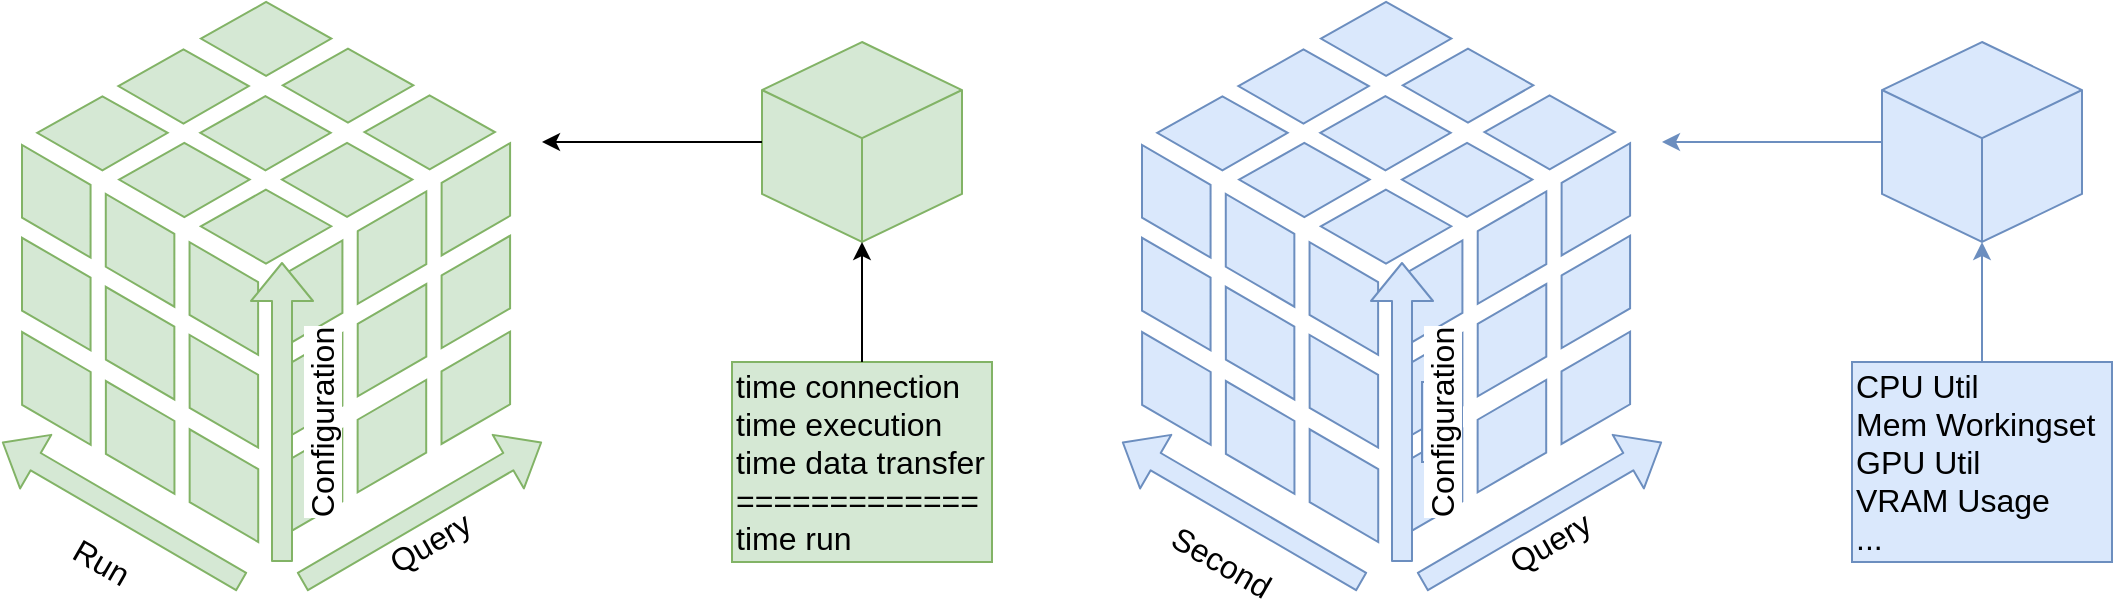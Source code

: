 <mxfile version="13.4.2" type="device"><diagram id="vAkQyuhI3UHBqE7Fu0pr" name="Page-1"><mxGraphModel dx="1038" dy="548" grid="1" gridSize="10" guides="1" tooltips="1" connect="1" arrows="1" fold="1" page="1" pageScale="1" pageWidth="1169" pageHeight="827" math="0" shadow="0"><root><mxCell id="0"/><mxCell id="1" parent="0"/><mxCell id="uSK7w5M0lQOmc59qQv5R-2" value="" style="shadow=0;dashed=0;html=1;strokeColor=#82b366;labelPosition=center;verticalLabelPosition=bottom;verticalAlign=top;outlineConnect=0;align=center;shape=mxgraph.office.databases.database_cube;fillColor=#d5e8d4;" vertex="1" parent="1"><mxGeometry x="20" y="40" width="244.04" height="270" as="geometry"/></mxCell><mxCell id="uSK7w5M0lQOmc59qQv5R-8" value="" style="shape=flexArrow;endArrow=classic;html=1;fillColor=#d5e8d4;strokeColor=#82b366;" edge="1" parent="1"><mxGeometry width="50" height="50" relative="1" as="geometry"><mxPoint x="160" y="330" as="sourcePoint"/><mxPoint x="280" y="260" as="targetPoint"/></mxGeometry></mxCell><mxCell id="uSK7w5M0lQOmc59qQv5R-9" value="Query" style="text;html=1;strokeColor=none;fillColor=none;align=center;verticalAlign=middle;whiteSpace=wrap;rounded=0;fontSize=16;rotation=-30;" vertex="1" parent="1"><mxGeometry x="204" y="300" width="40" height="20" as="geometry"/></mxCell><mxCell id="uSK7w5M0lQOmc59qQv5R-10" value="" style="shape=flexArrow;endArrow=classic;html=1;fillColor=#d5e8d4;strokeColor=#82b366;" edge="1" parent="1"><mxGeometry width="50" height="50" relative="1" as="geometry"><mxPoint x="130" y="330" as="sourcePoint"/><mxPoint x="10" y="260" as="targetPoint"/></mxGeometry></mxCell><mxCell id="uSK7w5M0lQOmc59qQv5R-11" value="Run" style="text;html=1;strokeColor=none;fillColor=none;align=center;verticalAlign=middle;whiteSpace=wrap;rounded=0;fontSize=16;rotation=30;" vertex="1" parent="1"><mxGeometry x="40" y="310" width="40" height="20" as="geometry"/></mxCell><mxCell id="uSK7w5M0lQOmc59qQv5R-12" value="" style="shape=flexArrow;endArrow=classic;html=1;fillColor=#d5e8d4;strokeColor=#82b366;" edge="1" parent="1"><mxGeometry width="50" height="50" relative="1" as="geometry"><mxPoint x="150" y="320" as="sourcePoint"/><mxPoint x="150" y="170" as="targetPoint"/></mxGeometry></mxCell><mxCell id="uSK7w5M0lQOmc59qQv5R-13" value="Configuration" style="text;html=1;strokeColor=none;fillColor=none;align=center;verticalAlign=middle;whiteSpace=wrap;rounded=0;fontSize=16;rotation=270;labelBackgroundColor=#ffffff;" vertex="1" parent="1"><mxGeometry x="150" y="240" width="40" height="20" as="geometry"/></mxCell><mxCell id="uSK7w5M0lQOmc59qQv5R-16" value="" style="whiteSpace=wrap;html=1;shape=mxgraph.basic.isocube;isoAngle=15;labelBackgroundColor=#FFF4C3;fontSize=16;fillColor=#d5e8d4;strokeColor=#82b366;" vertex="1" parent="1"><mxGeometry x="390" y="60" width="100" height="100" as="geometry"/></mxCell><mxCell id="uSK7w5M0lQOmc59qQv5R-17" value="" style="endArrow=classic;html=1;fillColor=#ffffff;fontSize=16;fontColor=#7EA6E0;exitX=0;exitY=0.5;exitDx=0;exitDy=0;exitPerimeter=0;" edge="1" parent="1" source="uSK7w5M0lQOmc59qQv5R-16"><mxGeometry width="50" height="50" relative="1" as="geometry"><mxPoint x="200" y="260" as="sourcePoint"/><mxPoint x="280" y="110" as="targetPoint"/></mxGeometry></mxCell><mxCell id="uSK7w5M0lQOmc59qQv5R-20" value="time connection&lt;br&gt;time execution&lt;br&gt;time data transfer&lt;br&gt;=============&lt;br&gt;time run" style="text;html=1;strokeColor=#82b366;fillColor=#d5e8d4;align=left;verticalAlign=middle;whiteSpace=wrap;rounded=0;labelBackgroundColor=none;fontSize=16;" vertex="1" parent="1"><mxGeometry x="375" y="220" width="130" height="100" as="geometry"/></mxCell><mxCell id="uSK7w5M0lQOmc59qQv5R-21" value="" style="endArrow=classic;html=1;fillColor=#ffffff;fontSize=16;fontColor=#7EA6E0;entryX=0.5;entryY=1;entryDx=0;entryDy=0;entryPerimeter=0;exitX=0.5;exitY=0;exitDx=0;exitDy=0;" edge="1" parent="1" source="uSK7w5M0lQOmc59qQv5R-20" target="uSK7w5M0lQOmc59qQv5R-16"><mxGeometry width="50" height="50" relative="1" as="geometry"><mxPoint x="200" y="260" as="sourcePoint"/><mxPoint x="250" y="210" as="targetPoint"/></mxGeometry></mxCell><mxCell id="uSK7w5M0lQOmc59qQv5R-22" value="" style="shadow=0;dashed=0;html=1;strokeColor=#6c8ebf;labelPosition=center;verticalLabelPosition=bottom;verticalAlign=top;outlineConnect=0;align=center;shape=mxgraph.office.databases.database_cube;fillColor=#dae8fc;" vertex="1" parent="1"><mxGeometry x="580" y="40" width="244.04" height="270" as="geometry"/></mxCell><mxCell id="uSK7w5M0lQOmc59qQv5R-23" value="" style="shape=flexArrow;endArrow=classic;html=1;fillColor=#dae8fc;strokeColor=#6c8ebf;" edge="1" parent="1"><mxGeometry width="50" height="50" relative="1" as="geometry"><mxPoint x="720" y="330" as="sourcePoint"/><mxPoint x="840" y="260" as="targetPoint"/></mxGeometry></mxCell><mxCell id="uSK7w5M0lQOmc59qQv5R-24" value="Query" style="text;html=1;align=center;verticalAlign=middle;whiteSpace=wrap;rounded=0;fontSize=16;rotation=-30;" vertex="1" parent="1"><mxGeometry x="764" y="300" width="40" height="20" as="geometry"/></mxCell><mxCell id="uSK7w5M0lQOmc59qQv5R-25" value="" style="shape=flexArrow;endArrow=classic;html=1;fillColor=#dae8fc;strokeColor=#6c8ebf;" edge="1" parent="1"><mxGeometry width="50" height="50" relative="1" as="geometry"><mxPoint x="690" y="330" as="sourcePoint"/><mxPoint x="570" y="260" as="targetPoint"/></mxGeometry></mxCell><mxCell id="uSK7w5M0lQOmc59qQv5R-26" value="Second" style="text;html=1;align=center;verticalAlign=middle;whiteSpace=wrap;rounded=0;fontSize=16;rotation=30;" vertex="1" parent="1"><mxGeometry x="600" y="310" width="40" height="20" as="geometry"/></mxCell><mxCell id="uSK7w5M0lQOmc59qQv5R-27" value="" style="shape=flexArrow;endArrow=classic;html=1;fillColor=#dae8fc;strokeColor=#6c8ebf;" edge="1" parent="1"><mxGeometry width="50" height="50" relative="1" as="geometry"><mxPoint x="710" y="320" as="sourcePoint"/><mxPoint x="710" y="170" as="targetPoint"/></mxGeometry></mxCell><mxCell id="uSK7w5M0lQOmc59qQv5R-28" value="Configuration" style="text;html=1;strokeColor=#6c8ebf;fillColor=#dae8fc;align=center;verticalAlign=middle;whiteSpace=wrap;rounded=0;fontSize=16;rotation=270;labelBackgroundColor=#ffffff;" vertex="1" parent="1"><mxGeometry x="710" y="240" width="40" height="20" as="geometry"/></mxCell><mxCell id="uSK7w5M0lQOmc59qQv5R-29" value="" style="whiteSpace=wrap;html=1;shape=mxgraph.basic.isocube;isoAngle=15;labelBackgroundColor=#FFF4C3;fontSize=16;fillColor=#dae8fc;strokeColor=#6c8ebf;" vertex="1" parent="1"><mxGeometry x="950" y="60" width="100" height="100" as="geometry"/></mxCell><mxCell id="uSK7w5M0lQOmc59qQv5R-30" value="" style="endArrow=classic;html=1;fillColor=#dae8fc;fontSize=16;fontColor=#7EA6E0;exitX=0;exitY=0.5;exitDx=0;exitDy=0;exitPerimeter=0;strokeColor=#6c8ebf;" edge="1" parent="1" source="uSK7w5M0lQOmc59qQv5R-29"><mxGeometry width="50" height="50" relative="1" as="geometry"><mxPoint x="760" y="260" as="sourcePoint"/><mxPoint x="840" y="110" as="targetPoint"/></mxGeometry></mxCell><mxCell id="uSK7w5M0lQOmc59qQv5R-31" value="CPU Util&lt;br&gt;Mem Workingset&lt;br&gt;GPU Util&lt;br&gt;VRAM Usage&lt;br&gt;..." style="text;html=1;strokeColor=#6c8ebf;fillColor=#dae8fc;align=left;verticalAlign=middle;whiteSpace=wrap;rounded=0;labelBackgroundColor=none;fontSize=16;" vertex="1" parent="1"><mxGeometry x="935" y="220" width="130" height="100" as="geometry"/></mxCell><mxCell id="uSK7w5M0lQOmc59qQv5R-32" value="" style="endArrow=classic;html=1;fillColor=#dae8fc;fontSize=16;fontColor=#7EA6E0;entryX=0.5;entryY=1;entryDx=0;entryDy=0;entryPerimeter=0;exitX=0.5;exitY=0;exitDx=0;exitDy=0;strokeColor=#6c8ebf;" edge="1" parent="1" source="uSK7w5M0lQOmc59qQv5R-31" target="uSK7w5M0lQOmc59qQv5R-29"><mxGeometry width="50" height="50" relative="1" as="geometry"><mxPoint x="760" y="260" as="sourcePoint"/><mxPoint x="810" y="210" as="targetPoint"/></mxGeometry></mxCell></root></mxGraphModel></diagram></mxfile>